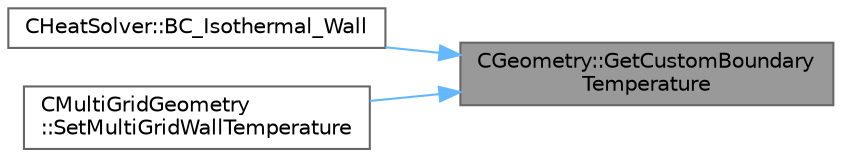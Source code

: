 digraph "CGeometry::GetCustomBoundaryTemperature"
{
 // LATEX_PDF_SIZE
  bgcolor="transparent";
  edge [fontname=Helvetica,fontsize=10,labelfontname=Helvetica,labelfontsize=10];
  node [fontname=Helvetica,fontsize=10,shape=box,height=0.2,width=0.4];
  rankdir="RL";
  Node1 [id="Node000001",label="CGeometry::GetCustomBoundary\lTemperature",height=0.2,width=0.4,color="gray40", fillcolor="grey60", style="filled", fontcolor="black",tooltip="Get the value of the customized temperature at a specified vertex on a specified marker."];
  Node1 -> Node2 [id="edge1_Node000001_Node000002",dir="back",color="steelblue1",style="solid",tooltip=" "];
  Node2 [id="Node000002",label="CHeatSolver::BC_Isothermal_Wall",height=0.2,width=0.4,color="grey40", fillcolor="white", style="filled",URL="$classCHeatSolver.html#a8f1b5ef62ec17b74df8c3f95b6a55e31",tooltip="Impose the Navier-Stokes boundary condition (strong)."];
  Node1 -> Node3 [id="edge2_Node000001_Node000003",dir="back",color="steelblue1",style="solid",tooltip=" "];
  Node3 [id="Node000003",label="CMultiGridGeometry\l::SetMultiGridWallTemperature",height=0.2,width=0.4,color="grey40", fillcolor="white", style="filled",URL="$classCMultiGridGeometry.html#a8135342304e8dc5273be74bca8d391fc",tooltip="Set a representative wall temperature of the agglomerated control volume on a particular boundary mar..."];
}
